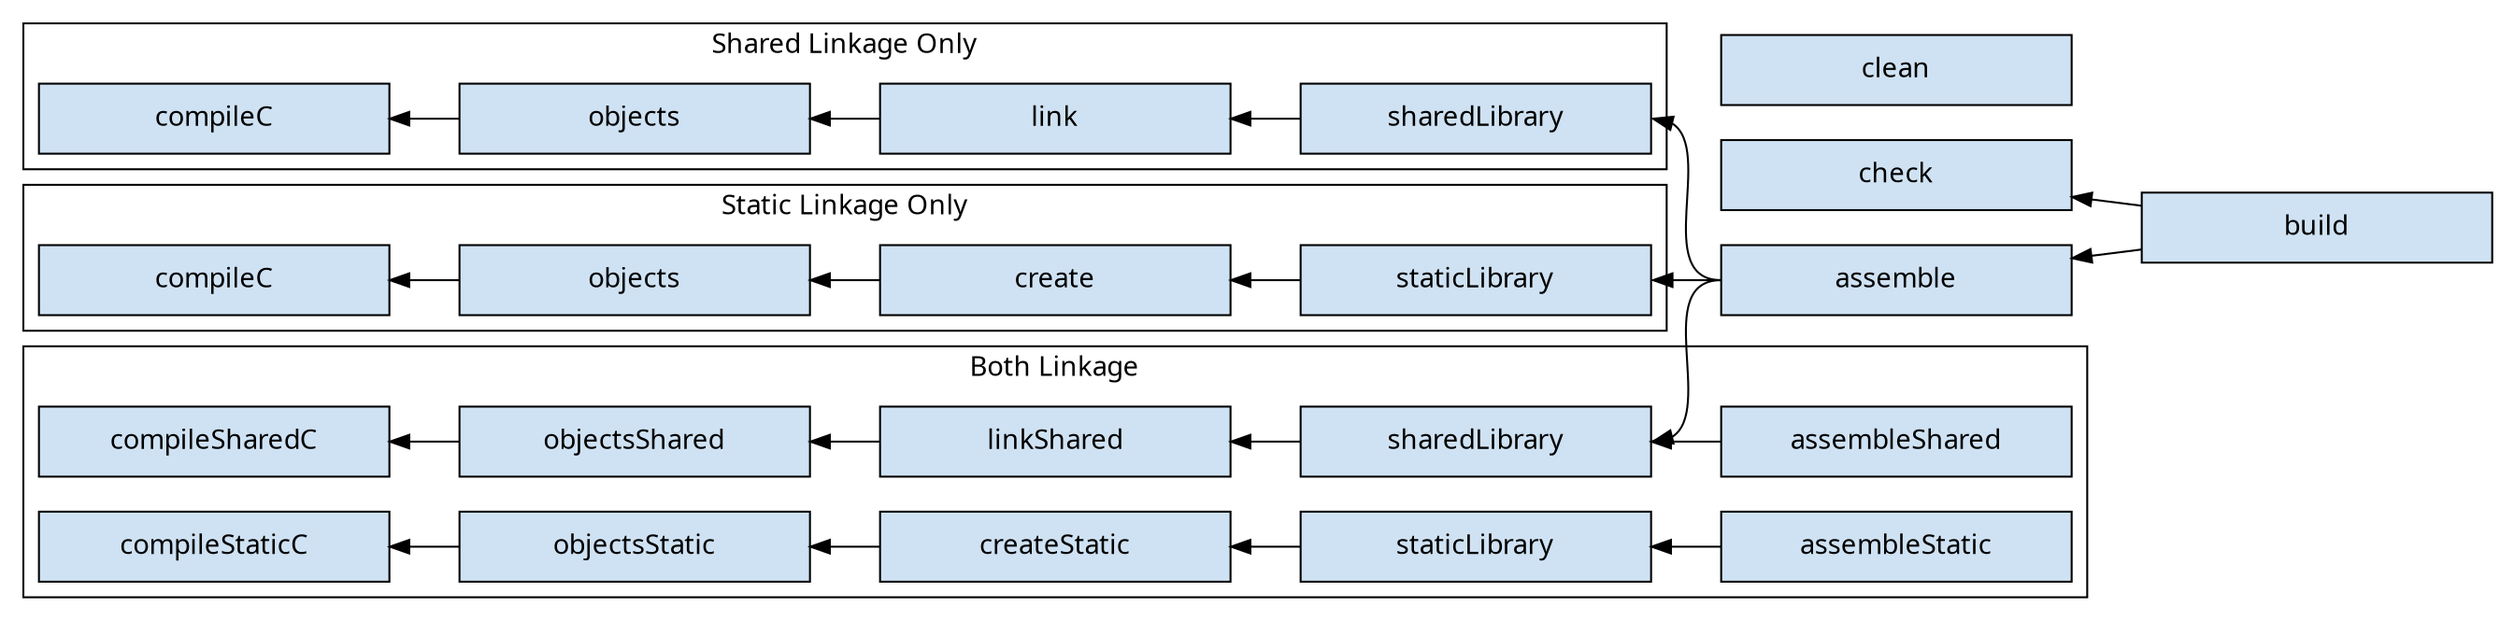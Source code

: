 digraph taskGraph {
  graph [ dpi = 100, fontname="Sans"];
  node [fontname = "Sans"];
  edge [fontname = "Sans"];
  node [shape=rectangle, fixedsize=true, width=2.5, height=0.5];
  node [style=filled, fillcolor="#cfe2f3"]
  rankdir=LR

  compileSharedLinkage[label=compileC]
  compileStaticLinkage[label=compileC]
  compileBothLinkageShared[label=compileSharedC]
  compileBothLinkageStatic[label=compileStaticC]

  subgraph cluster_sharedLinkage {
	label = "Shared Linkage Only"
	color = black

	objectsSharedLinkage[label=objects]
	linkSharedLinkage[label=link]

	compileSharedLinkage -> objectsSharedLinkage -> linkSharedLinkage -> sharedLibrary [dir=back]
  }

  subgraph cluster_staticLinkage {
	label = "Static Linkage Only"
	color = black

	objectsStaticLinkage[label=objects]
	createStaticLinkage[label=create]

	compileStaticLinkage -> objectsStaticLinkage -> createStaticLinkage -> staticLibrary [dir=back]
  }

  subgraph cluster_bothLinkage {
	label = "Both Linkage"
	color = black

	objectsBothLinkageShared[label=objectsShared]
	objectsBothLinkageStatic[label=objectsStatic]

	linkBothLinkageShared[label=linkShared]
	createBothLinkageStatic[label=createStatic]

	sharedLibraryBothLinkage[label=sharedLibrary]
	staticLibraryBothLinkage[label=staticLibrary]

	assembleBothLinkageShared[label=assembleShared]
	assembleBothLinkageStatic[label=assembleStatic]

	compileBothLinkageShared -> objectsBothLinkageShared -> linkBothLinkageShared -> sharedLibraryBothLinkage -> assembleBothLinkageShared [dir=back]
	compileBothLinkageStatic -> objectsBothLinkageStatic -> createBothLinkageStatic -> staticLibraryBothLinkage -> assembleBothLinkageStatic [dir=back]
  }

  { sharedLibrary, staticLibrary, sharedLibraryBothLinkage } -> assemble [dir=back headport=w tailport=e]
  assemble -> build [dir=back]
  check -> build [dir=back]
  clean

  check -> assemble [style=invis]
  {rank=same clean check assemble}
}

